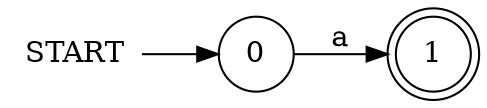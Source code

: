 digraph {
  graph [rankdir=LR];

  q_0 [shape=circle, label="0"];
  q_1 [shape=doublecircle, label="1"];
  START [shape=plaintext];

  START -> q_0;
  q_0 -> q_1 [label="a"];
}
